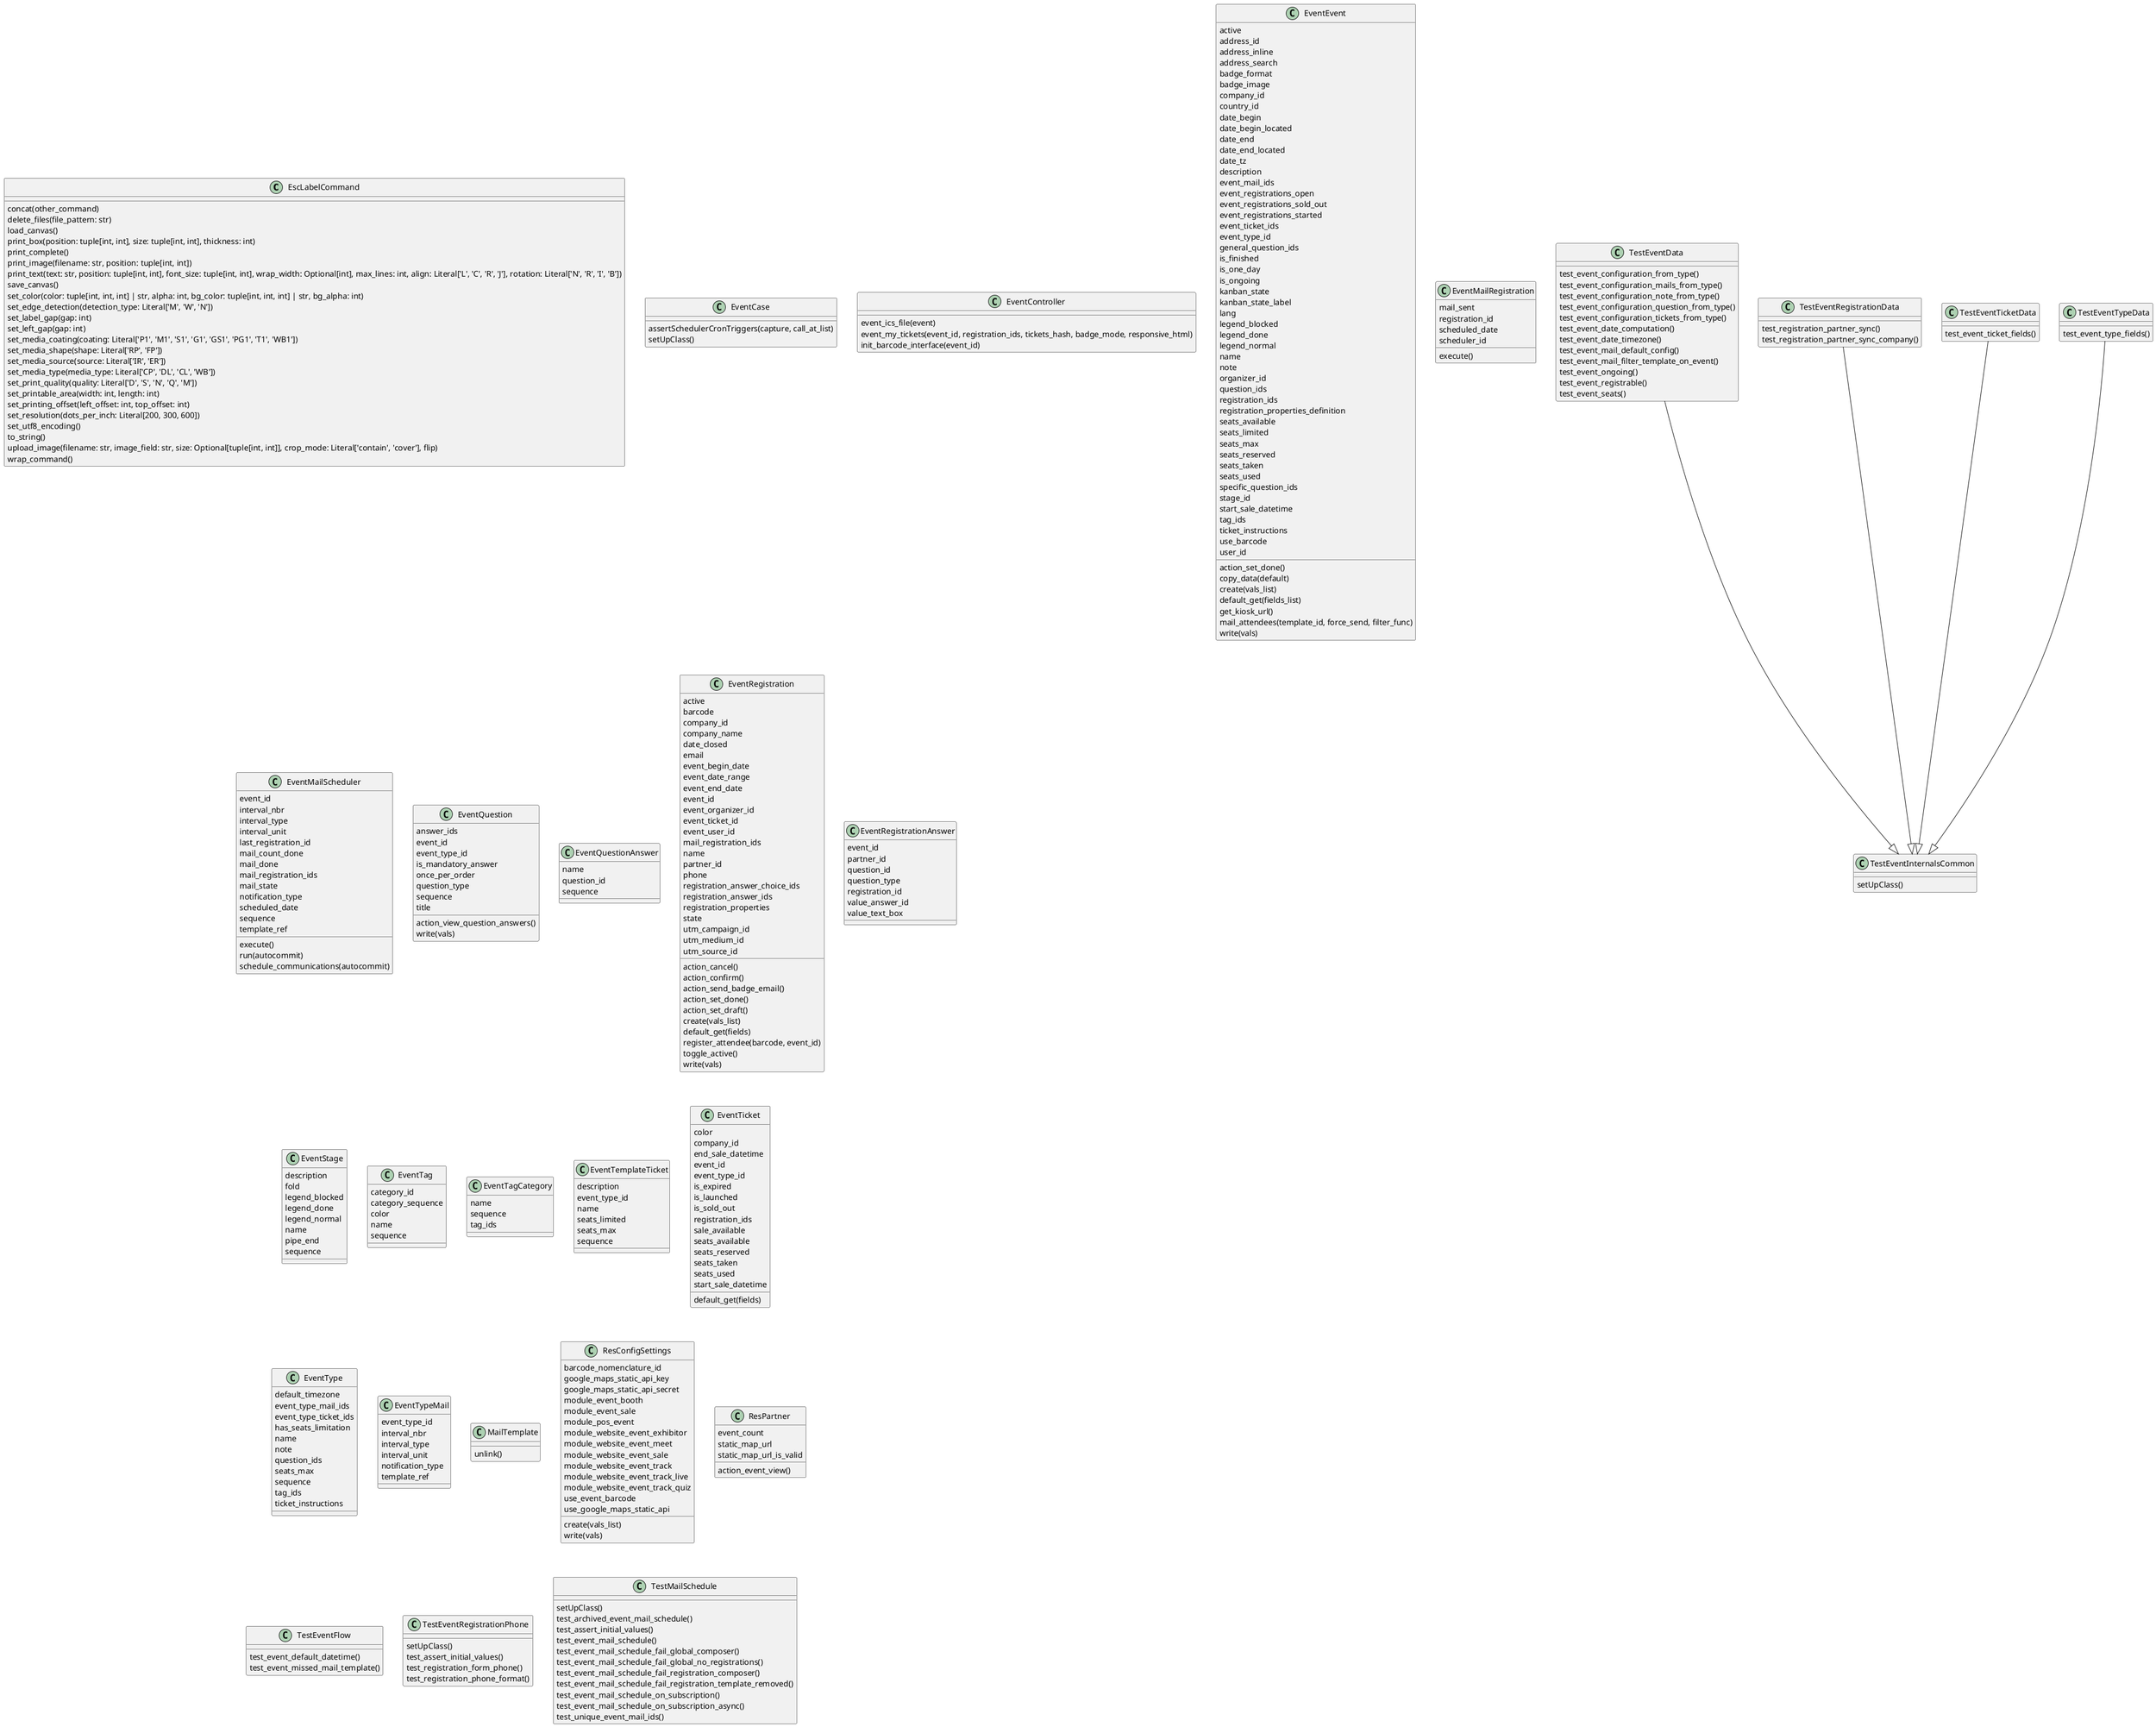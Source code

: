 @startuml classes_event
set namespaceSeparator none
class "EscLabelCommand" as odoo_src.odoo.addons.event.tools.esc_label_tools.EscLabelCommand {
  concat(other_command)
  delete_files(file_pattern: str)
  load_canvas()
  print_box(position: tuple[int, int], size: tuple[int, int], thickness: int)
  print_complete()
  print_image(filename: str, position: tuple[int, int])
  print_text(text: str, position: tuple[int, int], font_size: tuple[int, int], wrap_width: Optional[int], max_lines: int, align: Literal['L', 'C', 'R', 'J'], rotation: Literal['N', 'R', 'I', 'B'])
  save_canvas()
  set_color(color: tuple[int, int, int] | str, alpha: int, bg_color: tuple[int, int, int] | str, bg_alpha: int)
  set_edge_detection(detection_type: Literal['M', 'W', 'N'])
  set_label_gap(gap: int)
  set_left_gap(gap: int)
  set_media_coating(coating: Literal['P1', 'M1', 'S1', 'G1', 'GS1', 'PG1', 'T1', 'WB1'])
  set_media_shape(shape: Literal['RP', 'FP'])
  set_media_source(source: Literal['IR', 'ER'])
  set_media_type(media_type: Literal['CP', 'DL', 'CL', 'WB'])
  set_print_quality(quality: Literal['D', 'S', 'N', 'Q', 'M'])
  set_printable_area(width: int, length: int)
  set_printing_offset(left_offset: int, top_offset: int)
  set_resolution(dots_per_inch: Literal[200, 300, 600])
  set_utf8_encoding()
  to_string()
  upload_image(filename: str, image_field: str, size: Optional[tuple[int, int]], crop_mode: Literal['contain', 'cover'], flip)
  wrap_command()
}
class "EventCase" as odoo_src.odoo.addons.event.tests.common.EventCase {
  assertSchedulerCronTriggers(capture, call_at_list)
  setUpClass()
}
class "EventController" as odoo_src.odoo.addons.event.controllers.main.EventController {
  event_ics_file(event)
  event_my_tickets(event_id, registration_ids, tickets_hash, badge_mode, responsive_html)
  init_barcode_interface(event_id)
}
class "EventEvent" as odoo_src.odoo.addons.event.models.event_event.EventEvent {
  active
  address_id
  address_inline
  address_search
  badge_format
  badge_image
  company_id
  country_id
  date_begin
  date_begin_located
  date_end
  date_end_located
  date_tz
  description
  event_mail_ids
  event_registrations_open
  event_registrations_sold_out
  event_registrations_started
  event_ticket_ids
  event_type_id
  general_question_ids
  is_finished
  is_one_day
  is_ongoing
  kanban_state
  kanban_state_label
  lang
  legend_blocked
  legend_done
  legend_normal
  name
  note
  organizer_id
  question_ids
  registration_ids
  registration_properties_definition
  seats_available
  seats_limited
  seats_max
  seats_reserved
  seats_taken
  seats_used
  specific_question_ids
  stage_id
  start_sale_datetime
  tag_ids
  ticket_instructions
  use_barcode
  user_id
  action_set_done()
  copy_data(default)
  create(vals_list)
  default_get(fields_list)
  get_kiosk_url()
  mail_attendees(template_id, force_send, filter_func)
  write(vals)
}
class "EventMailRegistration" as odoo_src.odoo.addons.event.models.event_mail_registration.EventMailRegistration {
  mail_sent
  registration_id
  scheduled_date
  scheduler_id
  execute()
}
class "EventMailScheduler" as odoo_src.odoo.addons.event.models.event_mail.EventMailScheduler {
  event_id
  interval_nbr
  interval_type
  interval_unit
  last_registration_id
  mail_count_done
  mail_done
  mail_registration_ids
  mail_state
  notification_type
  scheduled_date
  sequence
  template_ref
  execute()
  run(autocommit)
  schedule_communications(autocommit)
}
class "EventQuestion" as odoo_src.odoo.addons.event.models.event_question.EventQuestion {
  answer_ids
  event_id
  event_type_id
  is_mandatory_answer
  once_per_order
  question_type
  sequence
  title
  action_view_question_answers()
  write(vals)
}
class "EventQuestionAnswer" as odoo_src.odoo.addons.event.models.event_question_answer.EventQuestionAnswer {
  name
  question_id
  sequence
}
class "EventRegistration" as odoo_src.odoo.addons.event.models.event_registration.EventRegistration {
  active
  barcode
  company_id
  company_name
  date_closed
  email
  event_begin_date
  event_date_range
  event_end_date
  event_id
  event_organizer_id
  event_ticket_id
  event_user_id
  mail_registration_ids
  name
  partner_id
  phone
  registration_answer_choice_ids
  registration_answer_ids
  registration_properties
  state
  utm_campaign_id
  utm_medium_id
  utm_source_id
  action_cancel()
  action_confirm()
  action_send_badge_email()
  action_set_done()
  action_set_draft()
  create(vals_list)
  default_get(fields)
  register_attendee(barcode, event_id)
  toggle_active()
  write(vals)
}
class "EventRegistrationAnswer" as odoo_src.odoo.addons.event.models.event_registration_answer.EventRegistrationAnswer {
  event_id
  partner_id
  question_id
  question_type
  registration_id
  value_answer_id
  value_text_box
}
class "EventStage" as odoo_src.odoo.addons.event.models.event_stage.EventStage {
  description
  fold
  legend_blocked
  legend_done
  legend_normal
  name
  pipe_end
  sequence
}
class "EventTag" as odoo_src.odoo.addons.event.models.event_tag.EventTag {
  category_id
  category_sequence
  color
  name
  sequence
}
class "EventTagCategory" as odoo_src.odoo.addons.event.models.event_tag.EventTagCategory {
  name
  sequence
  tag_ids
}
class "EventTemplateTicket" as odoo_src.odoo.addons.event.models.event_ticket.EventTemplateTicket {
  description
  event_type_id
  name
  seats_limited
  seats_max
  sequence
}
class "EventTicket" as odoo_src.odoo.addons.event.models.event_ticket.EventTicket {
  color
  company_id
  end_sale_datetime
  event_id
  event_type_id
  is_expired
  is_launched
  is_sold_out
  registration_ids
  sale_available
  seats_available
  seats_reserved
  seats_taken
  seats_used
  start_sale_datetime
  default_get(fields)
}
class "EventType" as odoo_src.odoo.addons.event.models.event_event.EventType {
  default_timezone
  event_type_mail_ids
  event_type_ticket_ids
  has_seats_limitation
  name
  note
  question_ids
  seats_max
  sequence
  tag_ids
  ticket_instructions
}
class "EventTypeMail" as odoo_src.odoo.addons.event.models.event_mail.EventTypeMail {
  event_type_id
  interval_nbr
  interval_type
  interval_unit
  notification_type
  template_ref
}
class "MailTemplate" as odoo_src.odoo.addons.event.models.mail_template.MailTemplate {
  unlink()
}
class "ResConfigSettings" as odoo_src.odoo.addons.event.models.res_config_settings.ResConfigSettings {
  barcode_nomenclature_id
  google_maps_static_api_key
  google_maps_static_api_secret
  module_event_booth
  module_event_sale
  module_pos_event
  module_website_event_exhibitor
  module_website_event_meet
  module_website_event_sale
  module_website_event_track
  module_website_event_track_live
  module_website_event_track_quiz
  use_event_barcode
  use_google_maps_static_api
  create(vals_list)
  write(vals)
}
class "ResPartner" as odoo_src.odoo.addons.event.models.res_partner.ResPartner {
  event_count
  static_map_url
  static_map_url_is_valid
  action_event_view()
}
class "TestEventData" as odoo_src.odoo.addons.event.tests.test_event_internals.TestEventData {
  test_event_configuration_from_type()
  test_event_configuration_mails_from_type()
  test_event_configuration_note_from_type()
  test_event_configuration_question_from_type()
  test_event_configuration_tickets_from_type()
  test_event_date_computation()
  test_event_date_timezone()
  test_event_mail_default_config()
  test_event_mail_filter_template_on_event()
  test_event_ongoing()
  test_event_registrable()
  test_event_seats()
}
class "TestEventFlow" as odoo_src.odoo.addons.event.tests.test_event_flow.TestEventFlow {
  test_event_default_datetime()
  test_event_missed_mail_template()
}
class "TestEventInternalsCommon" as odoo_src.odoo.addons.event.tests.test_event_internals.TestEventInternalsCommon {
  setUpClass()
}
class "TestEventRegistrationData" as odoo_src.odoo.addons.event.tests.test_event_internals.TestEventRegistrationData {
  test_registration_partner_sync()
  test_registration_partner_sync_company()
}
class "TestEventRegistrationPhone" as odoo_src.odoo.addons.event.tests.test_event_internals.TestEventRegistrationPhone {
  setUpClass()
  test_assert_initial_values()
  test_registration_form_phone()
  test_registration_phone_format()
}
class "TestEventTicketData" as odoo_src.odoo.addons.event.tests.test_event_internals.TestEventTicketData {
  test_event_ticket_fields()
}
class "TestEventTypeData" as odoo_src.odoo.addons.event.tests.test_event_internals.TestEventTypeData {
  test_event_type_fields()
}
class "TestMailSchedule" as odoo_src.odoo.addons.event.tests.test_event_mail_schedule.TestMailSchedule {
  setUpClass()
  test_archived_event_mail_schedule()
  test_assert_initial_values()
  test_event_mail_schedule()
  test_event_mail_schedule_fail_global_composer()
  test_event_mail_schedule_fail_global_no_registrations()
  test_event_mail_schedule_fail_registration_composer()
  test_event_mail_schedule_fail_registration_template_removed()
  test_event_mail_schedule_on_subscription()
  test_event_mail_schedule_on_subscription_async()
  test_unique_event_mail_ids()
}
odoo_src.odoo.addons.event.tests.test_event_internals.TestEventData --|> odoo_src.odoo.addons.event.tests.test_event_internals.TestEventInternalsCommon
odoo_src.odoo.addons.event.tests.test_event_internals.TestEventRegistrationData --|> odoo_src.odoo.addons.event.tests.test_event_internals.TestEventInternalsCommon
odoo_src.odoo.addons.event.tests.test_event_internals.TestEventTicketData --|> odoo_src.odoo.addons.event.tests.test_event_internals.TestEventInternalsCommon
odoo_src.odoo.addons.event.tests.test_event_internals.TestEventTypeData --|> odoo_src.odoo.addons.event.tests.test_event_internals.TestEventInternalsCommon
@enduml
